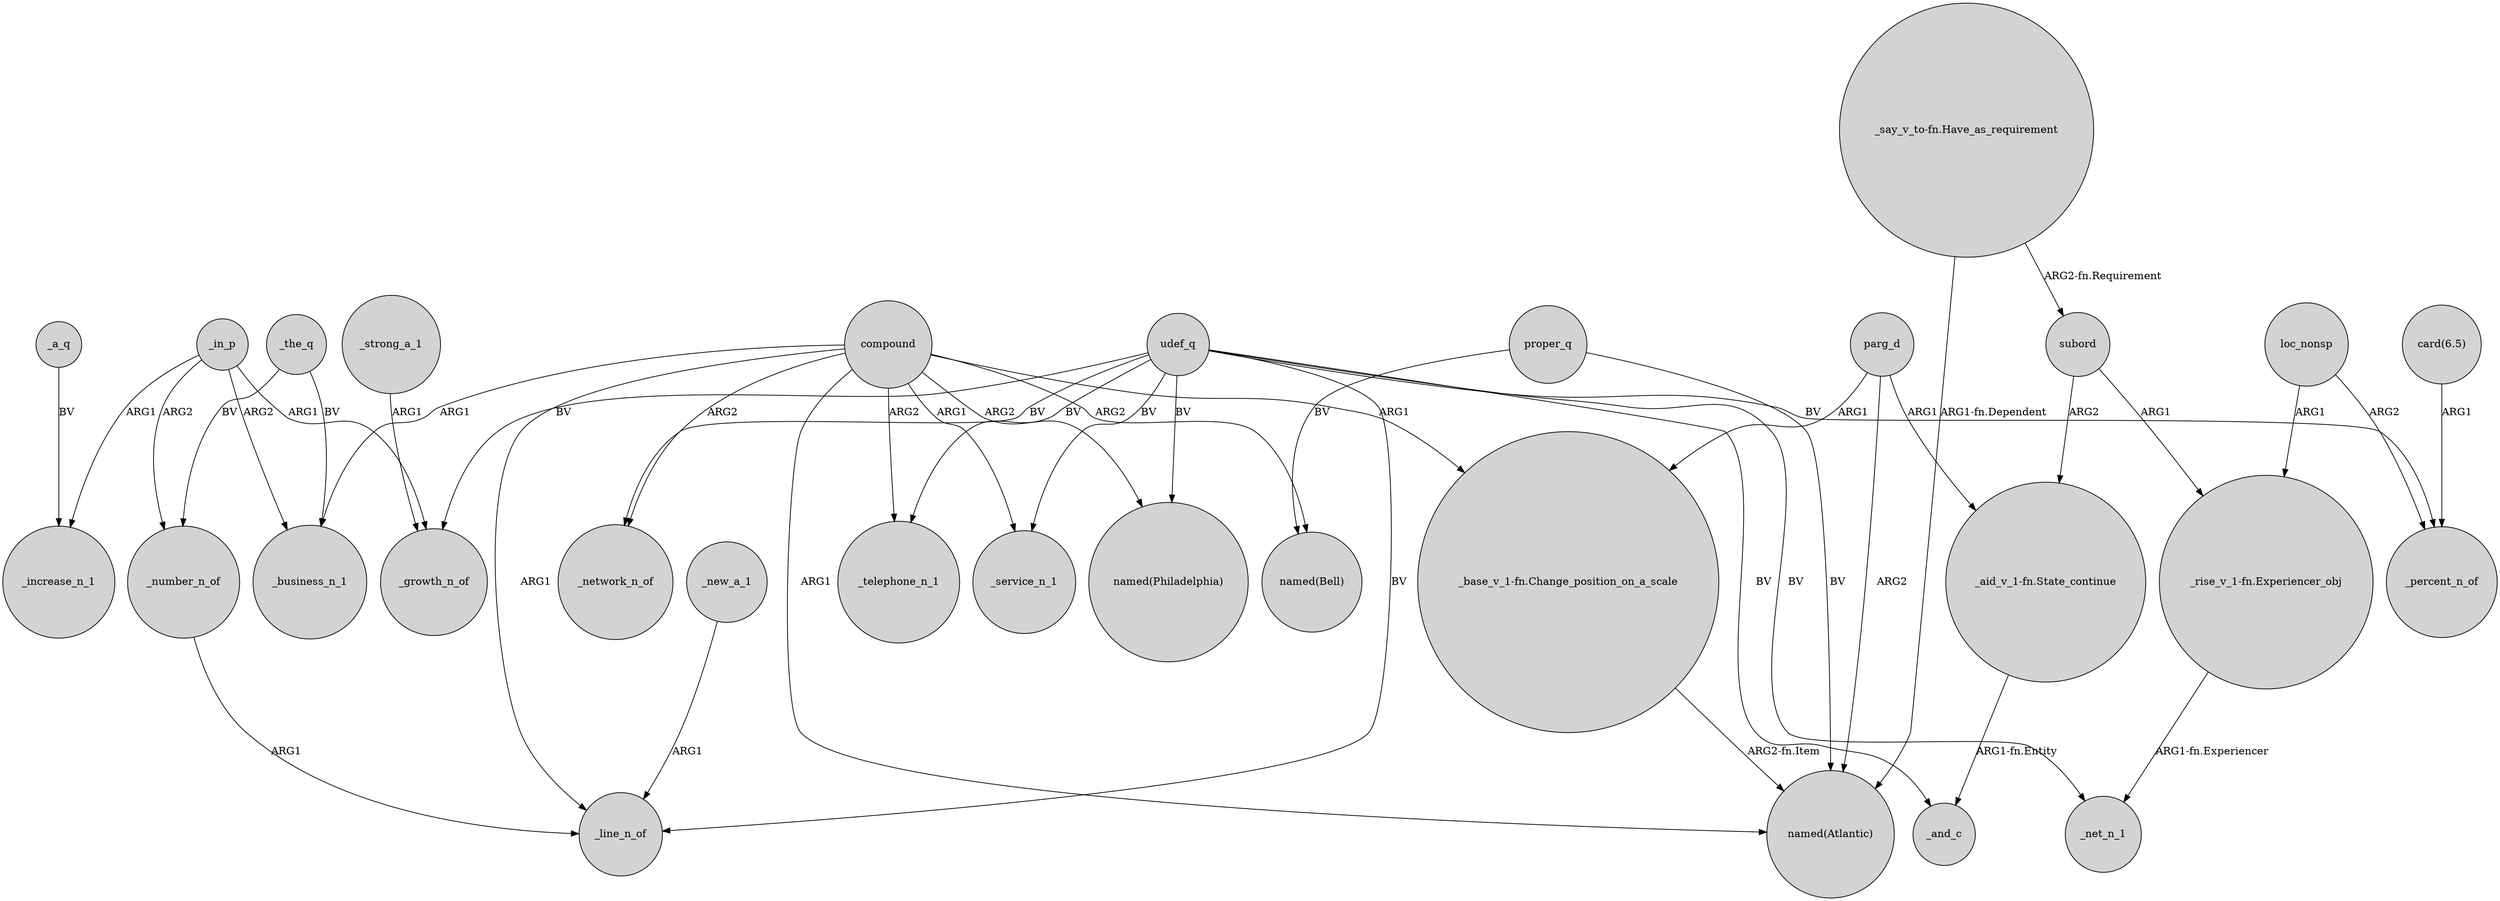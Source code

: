 digraph {
	node [shape=circle style=filled]
	udef_q -> _service_n_1 [label=BV]
	udef_q -> _telephone_n_1 [label=BV]
	subord -> "_rise_v_1-fn.Experiencer_obj" [label=ARG1]
	udef_q -> _line_n_of [label=BV]
	loc_nonsp -> "_rise_v_1-fn.Experiencer_obj" [label=ARG1]
	_the_q -> _number_n_of [label=BV]
	compound -> "named(Philadelphia)" [label=ARG2]
	proper_q -> "named(Atlantic)" [label=BV]
	"_aid_v_1-fn.State_continue" -> _and_c [label="ARG1-fn.Entity"]
	parg_d -> "_base_v_1-fn.Change_position_on_a_scale" [label=ARG1]
	_in_p -> _growth_n_of [label=ARG1]
	_in_p -> _number_n_of [label=ARG2]
	compound -> _network_n_of [label=ARG2]
	_the_q -> _business_n_1 [label=BV]
	"_rise_v_1-fn.Experiencer_obj" -> _net_n_1 [label="ARG1-fn.Experiencer"]
	udef_q -> _and_c [label=BV]
	compound -> "named(Atlantic)" [label=ARG1]
	udef_q -> "named(Philadelphia)" [label=BV]
	compound -> _line_n_of [label=ARG1]
	_new_a_1 -> _line_n_of [label=ARG1]
	parg_d -> "named(Atlantic)" [label=ARG2]
	compound -> _telephone_n_1 [label=ARG2]
	"_base_v_1-fn.Change_position_on_a_scale" -> "named(Atlantic)" [label="ARG2-fn.Item"]
	udef_q -> _percent_n_of [label=BV]
	udef_q -> _net_n_1 [label=BV]
	proper_q -> "named(Bell)" [label=BV]
	"_say_v_to-fn.Have_as_requirement" -> "named(Atlantic)" [label="ARG1-fn.Dependent"]
	_strong_a_1 -> _growth_n_of [label=ARG1]
	"_say_v_to-fn.Have_as_requirement" -> subord [label="ARG2-fn.Requirement"]
	udef_q -> _network_n_of [label=BV]
	_number_n_of -> _line_n_of [label=ARG1]
	compound -> "_base_v_1-fn.Change_position_on_a_scale" [label=ARG1]
	udef_q -> _growth_n_of [label=BV]
	_in_p -> _business_n_1 [label=ARG2]
	_a_q -> _increase_n_1 [label=BV]
	subord -> "_aid_v_1-fn.State_continue" [label=ARG2]
	parg_d -> "_aid_v_1-fn.State_continue" [label=ARG1]
	compound -> _business_n_1 [label=ARG1]
	"card(6.5)" -> _percent_n_of [label=ARG1]
	compound -> _service_n_1 [label=ARG1]
	_in_p -> _increase_n_1 [label=ARG1]
	compound -> "named(Bell)" [label=ARG2]
	loc_nonsp -> _percent_n_of [label=ARG2]
}
